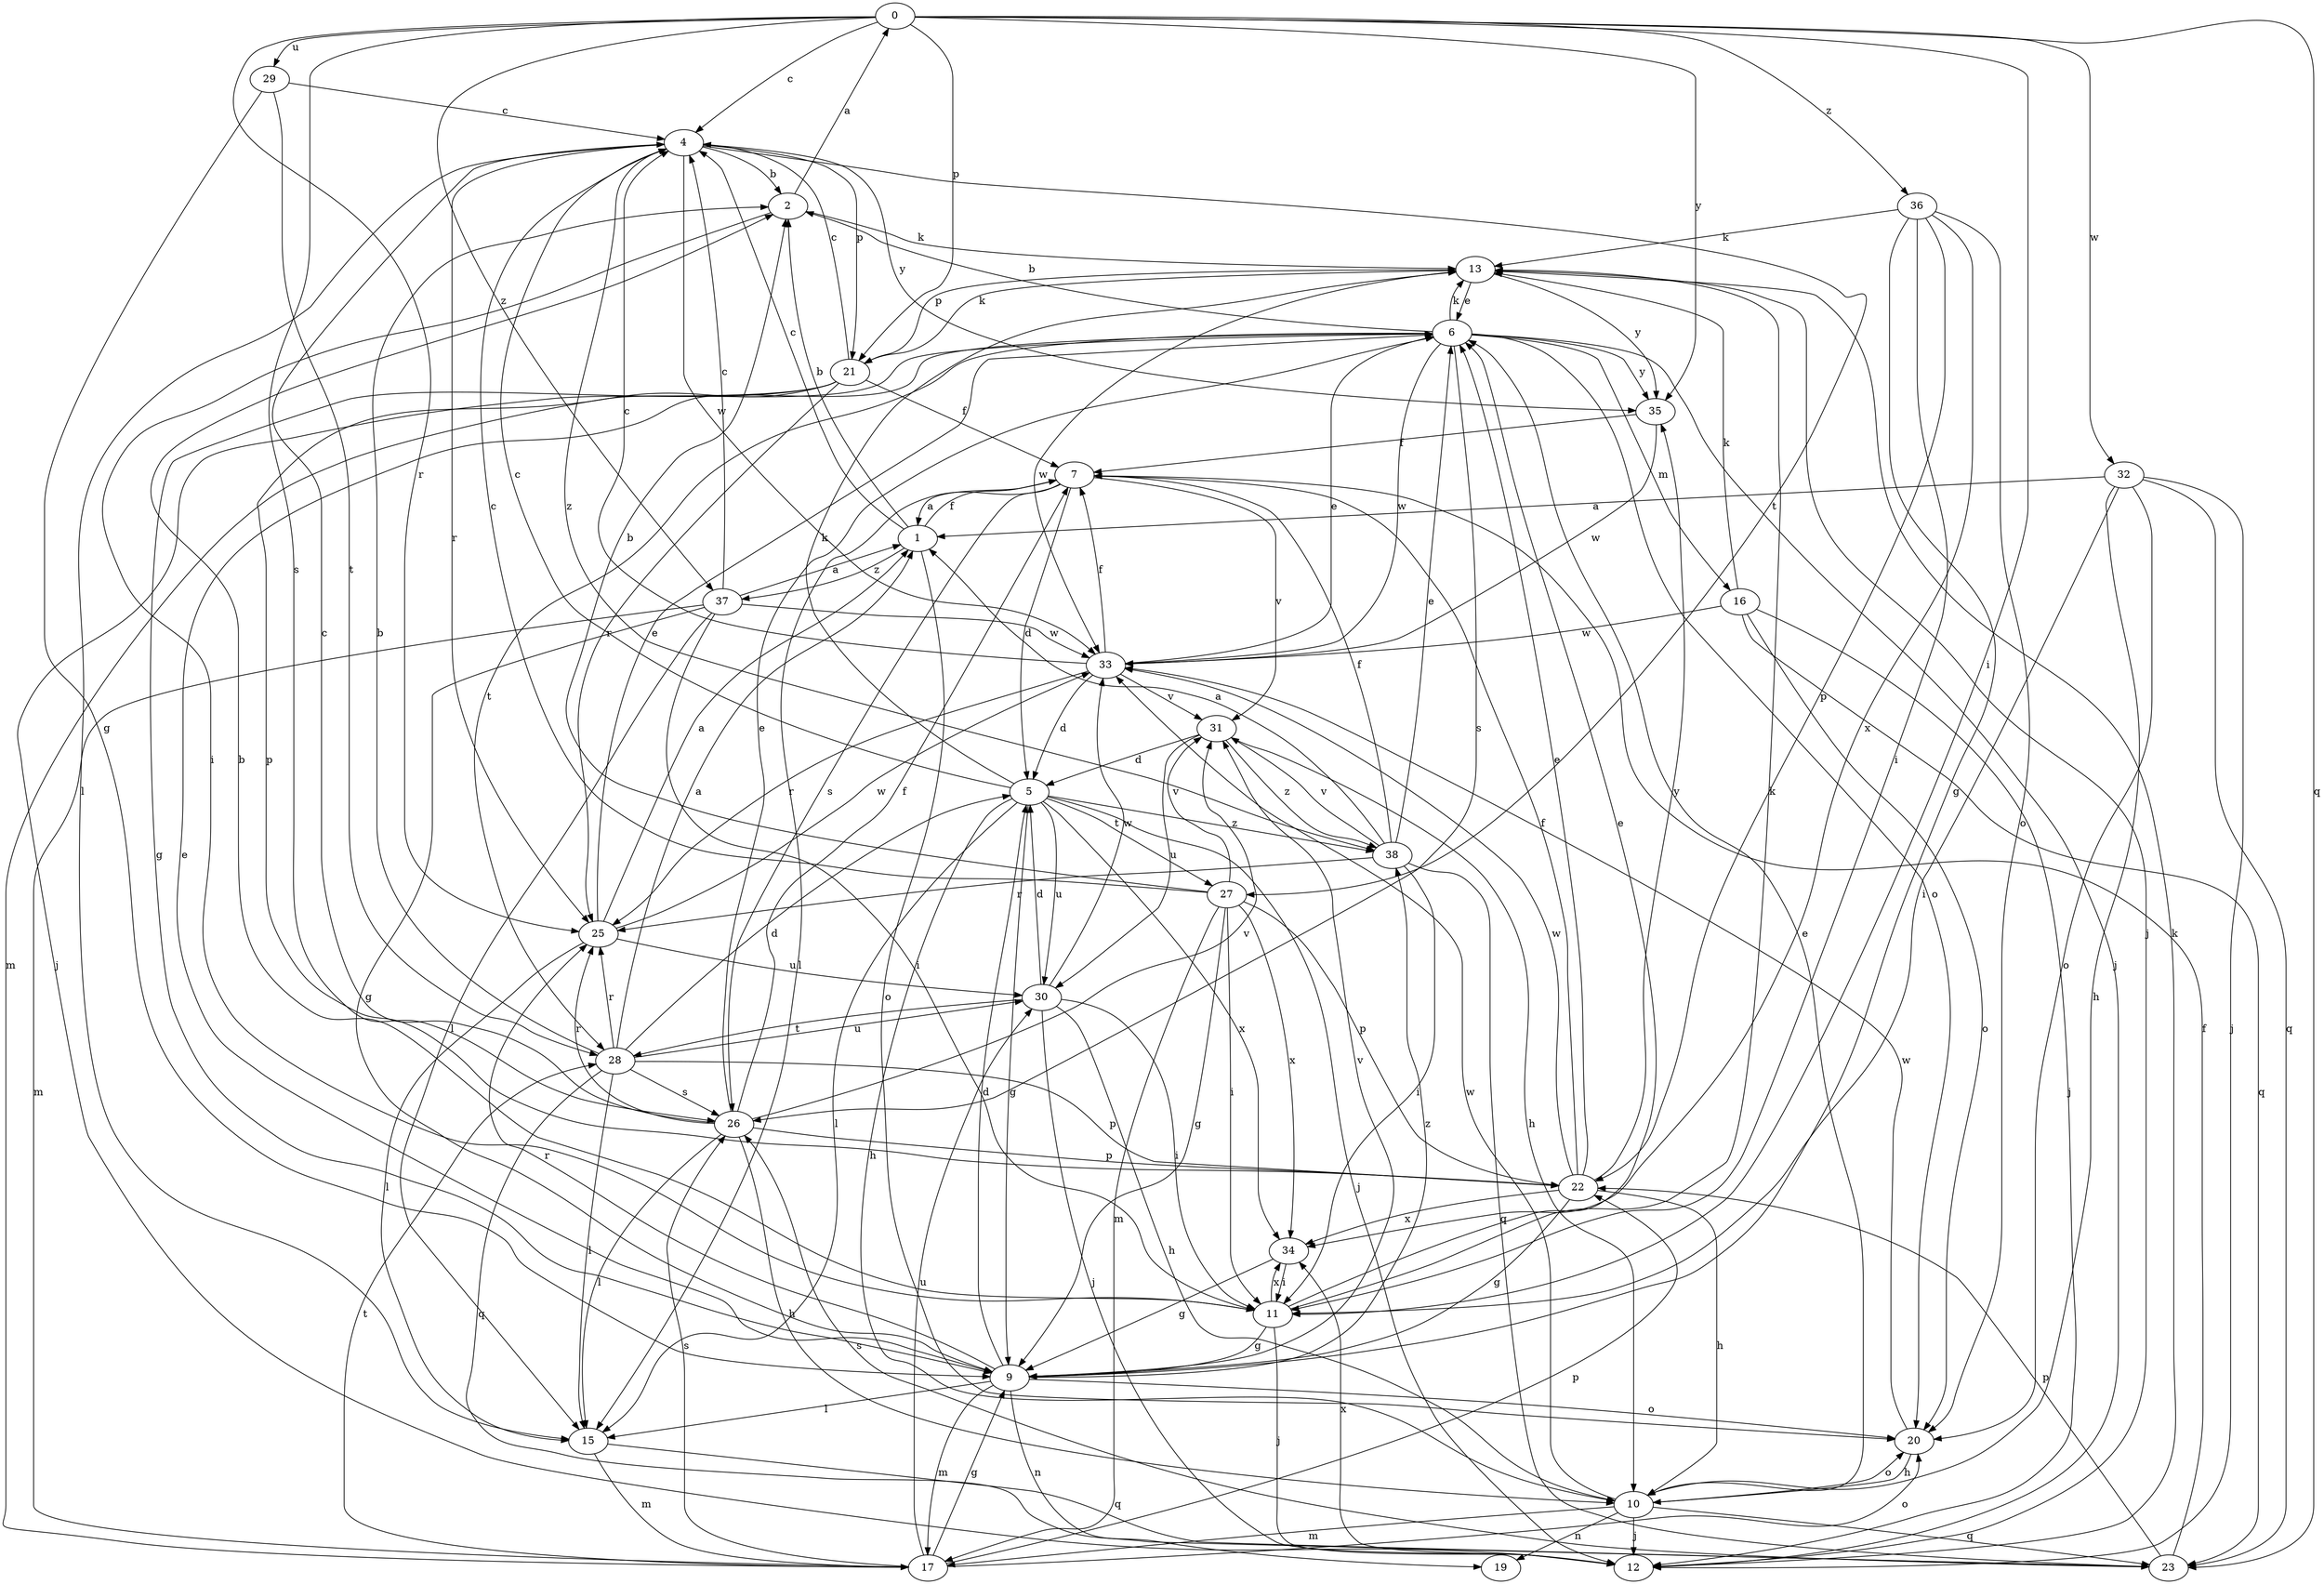 strict digraph  {
0;
1;
2;
4;
5;
6;
7;
9;
10;
11;
12;
13;
15;
16;
17;
19;
20;
21;
22;
23;
25;
26;
27;
28;
29;
30;
31;
32;
33;
34;
35;
36;
37;
38;
0 -> 4  [label=c];
0 -> 11  [label=i];
0 -> 21  [label=p];
0 -> 23  [label=q];
0 -> 25  [label=r];
0 -> 26  [label=s];
0 -> 29  [label=u];
0 -> 32  [label=w];
0 -> 35  [label=y];
0 -> 36  [label=z];
0 -> 37  [label=z];
1 -> 2  [label=b];
1 -> 4  [label=c];
1 -> 7  [label=f];
1 -> 20  [label=o];
1 -> 37  [label=z];
2 -> 0  [label=a];
2 -> 11  [label=i];
2 -> 13  [label=k];
4 -> 2  [label=b];
4 -> 15  [label=l];
4 -> 21  [label=p];
4 -> 25  [label=r];
4 -> 27  [label=t];
4 -> 33  [label=w];
4 -> 35  [label=y];
4 -> 38  [label=z];
5 -> 4  [label=c];
5 -> 9  [label=g];
5 -> 10  [label=h];
5 -> 12  [label=j];
5 -> 13  [label=k];
5 -> 15  [label=l];
5 -> 27  [label=t];
5 -> 30  [label=u];
5 -> 34  [label=x];
5 -> 38  [label=z];
6 -> 2  [label=b];
6 -> 12  [label=j];
6 -> 13  [label=k];
6 -> 16  [label=m];
6 -> 17  [label=m];
6 -> 20  [label=o];
6 -> 26  [label=s];
6 -> 28  [label=t];
6 -> 33  [label=w];
6 -> 35  [label=y];
7 -> 1  [label=a];
7 -> 5  [label=d];
7 -> 15  [label=l];
7 -> 26  [label=s];
7 -> 31  [label=v];
9 -> 5  [label=d];
9 -> 6  [label=e];
9 -> 15  [label=l];
9 -> 17  [label=m];
9 -> 19  [label=n];
9 -> 20  [label=o];
9 -> 25  [label=r];
9 -> 31  [label=v];
9 -> 38  [label=z];
10 -> 6  [label=e];
10 -> 12  [label=j];
10 -> 17  [label=m];
10 -> 19  [label=n];
10 -> 20  [label=o];
10 -> 23  [label=q];
10 -> 33  [label=w];
11 -> 2  [label=b];
11 -> 6  [label=e];
11 -> 9  [label=g];
11 -> 12  [label=j];
11 -> 13  [label=k];
11 -> 34  [label=x];
12 -> 13  [label=k];
12 -> 34  [label=x];
13 -> 6  [label=e];
13 -> 12  [label=j];
13 -> 21  [label=p];
13 -> 33  [label=w];
13 -> 35  [label=y];
15 -> 17  [label=m];
15 -> 23  [label=q];
16 -> 12  [label=j];
16 -> 13  [label=k];
16 -> 20  [label=o];
16 -> 23  [label=q];
16 -> 33  [label=w];
17 -> 9  [label=g];
17 -> 20  [label=o];
17 -> 22  [label=p];
17 -> 26  [label=s];
17 -> 28  [label=t];
17 -> 30  [label=u];
20 -> 10  [label=h];
20 -> 33  [label=w];
21 -> 4  [label=c];
21 -> 7  [label=f];
21 -> 9  [label=g];
21 -> 12  [label=j];
21 -> 13  [label=k];
21 -> 22  [label=p];
21 -> 25  [label=r];
22 -> 6  [label=e];
22 -> 7  [label=f];
22 -> 9  [label=g];
22 -> 10  [label=h];
22 -> 33  [label=w];
22 -> 34  [label=x];
22 -> 35  [label=y];
23 -> 7  [label=f];
23 -> 22  [label=p];
23 -> 26  [label=s];
25 -> 1  [label=a];
25 -> 6  [label=e];
25 -> 15  [label=l];
25 -> 30  [label=u];
25 -> 33  [label=w];
26 -> 4  [label=c];
26 -> 6  [label=e];
26 -> 7  [label=f];
26 -> 10  [label=h];
26 -> 15  [label=l];
26 -> 22  [label=p];
26 -> 25  [label=r];
26 -> 31  [label=v];
27 -> 2  [label=b];
27 -> 4  [label=c];
27 -> 9  [label=g];
27 -> 11  [label=i];
27 -> 17  [label=m];
27 -> 22  [label=p];
27 -> 31  [label=v];
27 -> 34  [label=x];
28 -> 1  [label=a];
28 -> 2  [label=b];
28 -> 5  [label=d];
28 -> 15  [label=l];
28 -> 22  [label=p];
28 -> 23  [label=q];
28 -> 25  [label=r];
28 -> 26  [label=s];
28 -> 30  [label=u];
29 -> 4  [label=c];
29 -> 9  [label=g];
29 -> 28  [label=t];
30 -> 5  [label=d];
30 -> 10  [label=h];
30 -> 11  [label=i];
30 -> 12  [label=j];
30 -> 28  [label=t];
30 -> 33  [label=w];
31 -> 5  [label=d];
31 -> 10  [label=h];
31 -> 30  [label=u];
31 -> 38  [label=z];
32 -> 1  [label=a];
32 -> 10  [label=h];
32 -> 11  [label=i];
32 -> 12  [label=j];
32 -> 20  [label=o];
32 -> 23  [label=q];
33 -> 4  [label=c];
33 -> 5  [label=d];
33 -> 6  [label=e];
33 -> 7  [label=f];
33 -> 25  [label=r];
33 -> 31  [label=v];
34 -> 9  [label=g];
34 -> 11  [label=i];
35 -> 7  [label=f];
35 -> 33  [label=w];
36 -> 9  [label=g];
36 -> 11  [label=i];
36 -> 13  [label=k];
36 -> 20  [label=o];
36 -> 22  [label=p];
36 -> 34  [label=x];
37 -> 1  [label=a];
37 -> 4  [label=c];
37 -> 9  [label=g];
37 -> 11  [label=i];
37 -> 15  [label=l];
37 -> 17  [label=m];
37 -> 33  [label=w];
38 -> 1  [label=a];
38 -> 6  [label=e];
38 -> 7  [label=f];
38 -> 11  [label=i];
38 -> 23  [label=q];
38 -> 25  [label=r];
38 -> 31  [label=v];
}
